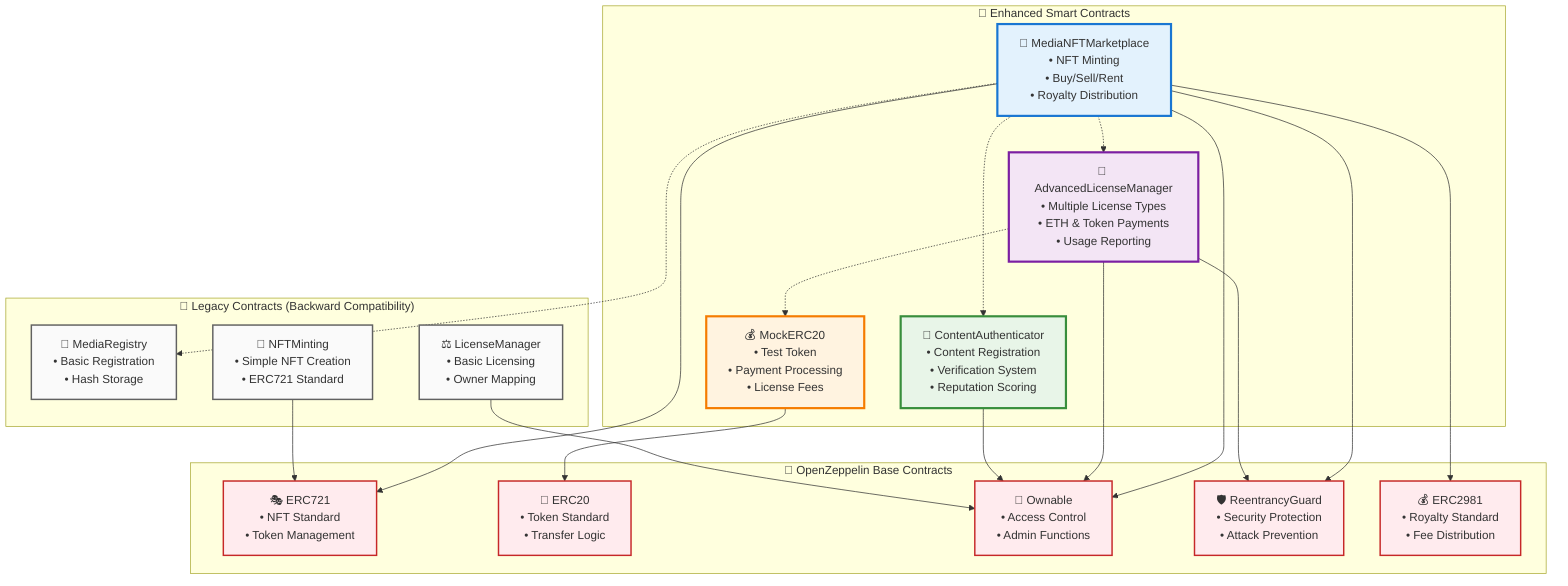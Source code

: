 graph TD
    subgraph "🚀 Enhanced Smart Contracts"
        A[📱 MediaNFTMarketplace<br/>• NFT Minting<br/>• Buy/Sell/Rent<br/>• Royalty Distribution]
        B[📄 AdvancedLicenseManager<br/>• Multiple License Types<br/>• ETH & Token Payments<br/>• Usage Reporting]
        C[🔐 ContentAuthenticator<br/>• Content Registration<br/>• Verification System<br/>• Reputation Scoring]
        D[💰 MockERC20<br/>• Test Token<br/>• Payment Processing<br/>• License Fees]
    end
    
    subgraph "📜 Legacy Contracts (Backward Compatibility)"
        E[📝 MediaRegistry<br/>• Basic Registration<br/>• Hash Storage]
        F[🎨 NFTMinting<br/>• Simple NFT Creation<br/>• ERC721 Standard]
        G[⚖️ LicenseManager<br/>• Basic Licensing<br/>• Owner Mapping]
    end
    
    subgraph "🔧 OpenZeppelin Base Contracts"
        H[🎭 ERC721<br/>• NFT Standard<br/>• Token Management]
        I[💎 ERC20<br/>• Token Standard<br/>• Transfer Logic]
        J[👑 Ownable<br/>• Access Control<br/>• Admin Functions]
        K[🛡️ ReentrancyGuard<br/>• Security Protection<br/>• Attack Prevention]
        L[💰 ERC2981<br/>• Royalty Standard<br/>• Fee Distribution]
    end
    
    %% Enhanced Contract Relationships
    A --> H
    A --> J
    A --> K
    A --> L
    B --> J
    B --> K
    C --> J
    D --> I
    
    %% Legacy Contract Relationships
    F --> H
    G --> J
    
    %% Inter-Contract Communication
    A -.-> C
    A -.-> B
    B -.-> D
    A -.-> E
    
    %% Styling
    style A fill:#e3f2fd,stroke:#1976d2,stroke-width:3px
    style B fill:#f3e5f5,stroke:#7b1fa2,stroke-width:3px
    style C fill:#e8f5e8,stroke:#388e3c,stroke-width:3px
    style D fill:#fff3e0,stroke:#f57c00,stroke-width:3px
    style E fill:#fafafa,stroke:#616161,stroke-width:2px
    style F fill:#fafafa,stroke:#616161,stroke-width:2px
    style G fill:#fafafa,stroke:#616161,stroke-width:2px
    style H fill:#ffebee,stroke:#c62828,stroke-width:2px
    style I fill:#ffebee,stroke:#c62828,stroke-width:2px
    style J fill:#ffebee,stroke:#c62828,stroke-width:2px
    style K fill:#ffebee,stroke:#c62828,stroke-width:2px
    style L fill:#ffebee,stroke:#c62828,stroke-width:2px